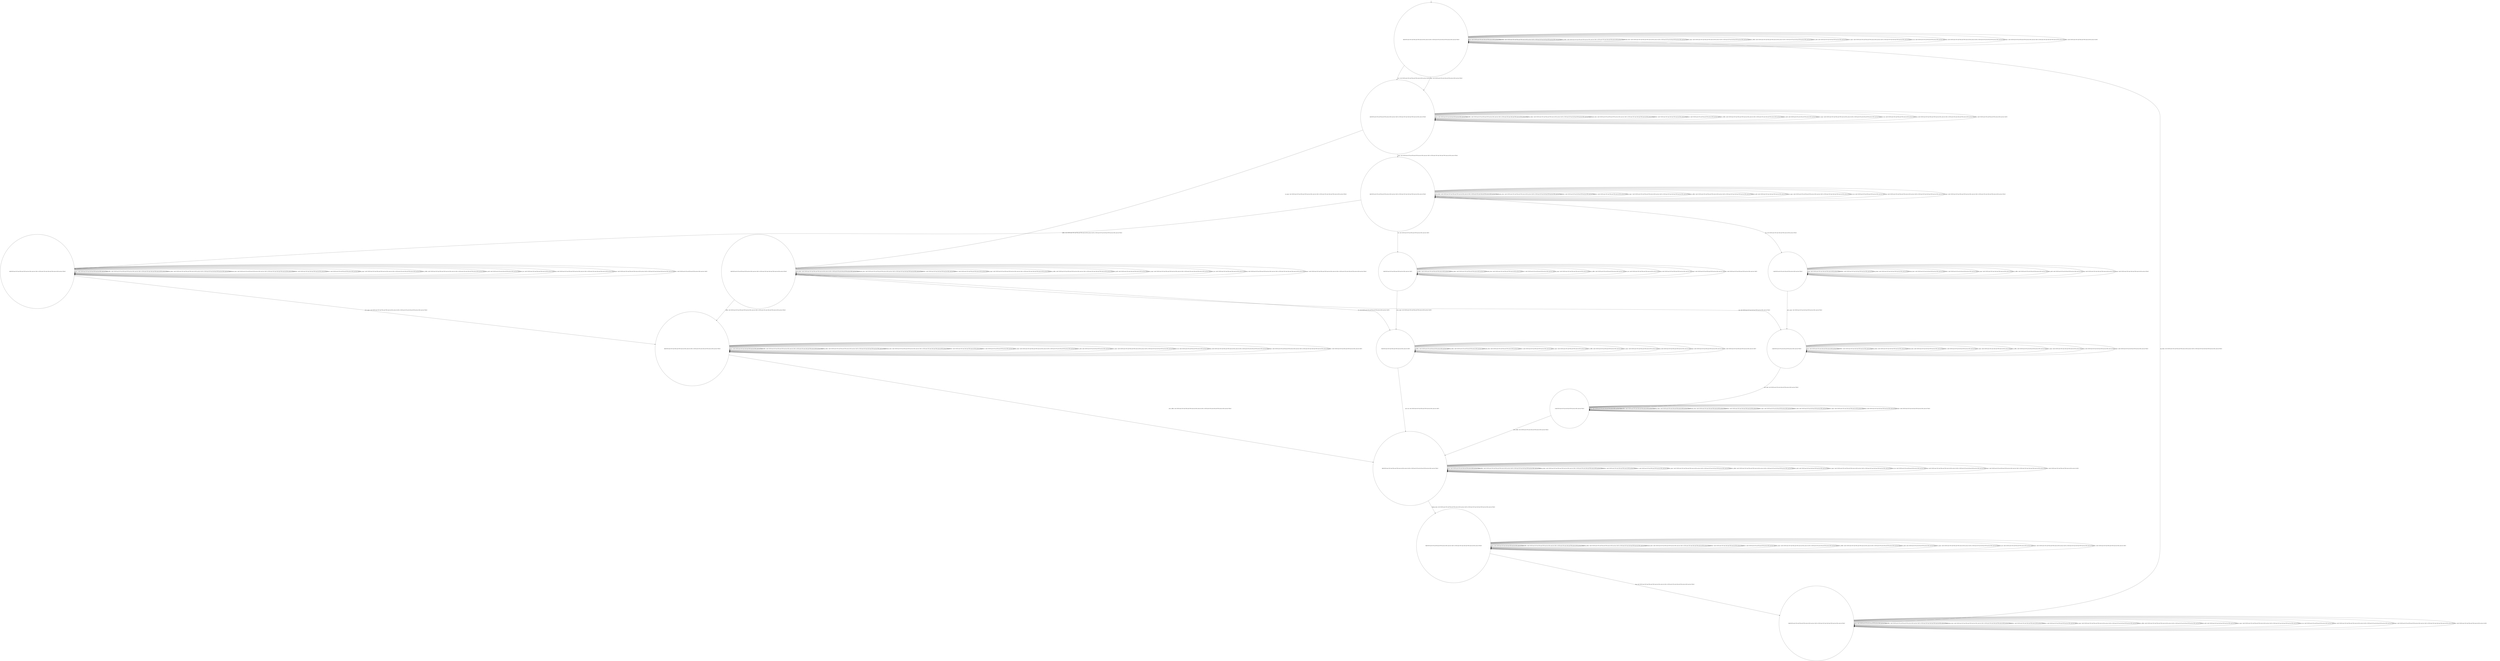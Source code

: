 digraph g {
	edge [lblstyle="above, sloped"];
	s0 [shape="circle" label="0@[((EUR and COF and TEA and TON and not DOL and not CAP) or (EUR and COF and CAP and TON and not DOL and not TEA))]"];
	s1 [shape="circle" label="1@[((EUR and COF and TEA and TON and not DOL and not CAP) or (EUR and COF and CAP and TON and not DOL and not TEA))]"];
	s2 [shape="circle" label="2@[((EUR and COF and TEA and TON and not DOL and not CAP) or (EUR and COF and CAP and TON and not DOL and not TEA))]"];
	s3 [shape="circle" label="3@[((EUR and COF and TEA and TON and not DOL and not CAP) or (EUR and COF and CAP and TON and not DOL and not TEA))]"];
	s4 [shape="circle" label="4@[((EUR and COF and TEA and TON and not DOL and not CAP) or (EUR and COF and CAP and TON and not DOL and not TEA))]"];
	s5 [shape="circle" label="5@[((EUR and COF and TEA and TON and not DOL and not CAP))]"];
	s6 [shape="circle" label="6@[((EUR and COF and TEA and TON and not DOL and not CAP) or (EUR and COF and CAP and TON and not DOL and not TEA))]"];
	s7 [shape="circle" label="7@[((EUR and COF and TEA and TON and not DOL and not CAP))]"];
	s8 [shape="circle" label="8@[((EUR and COF and TEA and TON and not DOL and not CAP) or (EUR and COF and CAP and TON and not DOL and not TEA))]"];
	s9 [shape="circle" label="9@[((EUR and COF and TEA and TON and not DOL and not CAP) or (EUR and COF and CAP and TON and not DOL and not TEA))]"];
	s10 [shape="circle" label="10@[((EUR and COF and TEA and TON and not DOL and not CAP) or (EUR and COF and CAP and TON and not DOL and not TEA))]"];
	s11 [shape="circle" label="11@[((EUR and COF and CAP and TON and not DOL and not TEA))]"];
	s12 [shape="circle" label="12@[((EUR and COF and CAP and TON and not DOL and not TEA))]"];
	s13 [shape="circle" label="13@[((EUR and COF and CAP and TON and not DOL and not TEA))]"];
	s0 -> s0 [label="cap / nok() [((EUR and COF and CAP and TON and not DOL and not TEA))]"];
	s0 -> s0 [label="coffee / nok() [((EUR and COF and TEA and TON and not DOL and not CAP) or (EUR and COF and CAP and TON and not DOL and not TEA))]"];
	s0 -> s0 [label="cup_taken / nok() [((EUR and COF and TEA and TON and not DOL and not CAP) or (EUR and COF and CAP and TON and not DOL and not TEA))]"];
	s0 -> s0 [label="display_done / nok() [((EUR and COF and TEA and TON and not DOL and not CAP) or (EUR and COF and CAP and TON and not DOL and not TEA))]"];
	s0 -> s1 [label="dollar / ok() [((EUR and COF and CAP and TON and not DOL and not TEA))]"];
	s0 -> s1 [label="euro / ok() [((EUR and COF and TEA and TON and not DOL and not CAP))]"];
	s0 -> s0 [label="no_sugar / nok() [((EUR and COF and TEA and TON and not DOL and not CAP) or (EUR and COF and CAP and TON and not DOL and not TEA))]"];
	s0 -> s0 [label="pour_coffee / nok() [((EUR and COF and TEA and TON and not DOL and not CAP) or (EUR and COF and CAP and TON and not DOL and not TEA))]"];
	s0 -> s0 [label="pour_milk / nok() [((EUR and COF and CAP and TON and not DOL and not TEA))]"];
	s0 -> s0 [label="pour_sugar / nok() [((EUR and COF and TEA and TON and not DOL and not CAP) or (EUR and COF and CAP and TON and not DOL and not TEA))]"];
	s0 -> s0 [label="pour_tea / nok() [((EUR and COF and TEA and TON and not DOL and not CAP))]"];
	s0 -> s0 [label="ring / nok() [((EUR and COF and TEA and TON and not DOL and not CAP) or (EUR and COF and CAP and TON and not DOL and not TEA))]"];
	s0 -> s0 [label="sugar / nok() [((EUR and COF and TEA and TON and not DOL and not CAP) or (EUR and COF and CAP and TON and not DOL and not TEA))]"];
	s0 -> s0 [label="tea / nok() [((EUR and COF and TEA and TON and not DOL and not CAP))]"];
	s1 -> s1 [label="cap / nok() [((EUR and COF and CAP and TON and not DOL and not TEA))]"];
	s1 -> s1 [label="coffee / nok() [((EUR and COF and TEA and TON and not DOL and not CAP) or (EUR and COF and CAP and TON and not DOL and not TEA))]"];
	s1 -> s1 [label="cup_taken / nok() [((EUR and COF and TEA and TON and not DOL and not CAP) or (EUR and COF and CAP and TON and not DOL and not TEA))]"];
	s1 -> s1 [label="display_done / nok() [((EUR and COF and TEA and TON and not DOL and not CAP) or (EUR and COF and CAP and TON and not DOL and not TEA))]"];
	s1 -> s1 [label="dollar / nok() [((EUR and COF and CAP and TON and not DOL and not TEA))]"];
	s1 -> s1 [label="euro / nok() [((EUR and COF and TEA and TON and not DOL and not CAP))]"];
	s1 -> s2 [label="no_sugar / ok() [((EUR and COF and TEA and TON and not DOL and not CAP) or (EUR and COF and CAP and TON and not DOL and not TEA))]"];
	s1 -> s1 [label="pour_coffee / nok() [((EUR and COF and TEA and TON and not DOL and not CAP) or (EUR and COF and CAP and TON and not DOL and not TEA))]"];
	s1 -> s1 [label="pour_milk / nok() [((EUR and COF and CAP and TON and not DOL and not TEA))]"];
	s1 -> s1 [label="pour_sugar / nok() [((EUR and COF and TEA and TON and not DOL and not CAP) or (EUR and COF and CAP and TON and not DOL and not TEA))]"];
	s1 -> s1 [label="pour_tea / nok() [((EUR and COF and TEA and TON and not DOL and not CAP))]"];
	s1 -> s1 [label="ring / nok() [((EUR and COF and TEA and TON and not DOL and not CAP) or (EUR and COF and CAP and TON and not DOL and not TEA))]"];
	s1 -> s3 [label="sugar / ok() [((EUR and COF and TEA and TON and not DOL and not CAP) or (EUR and COF and CAP and TON and not DOL and not TEA))]"];
	s1 -> s1 [label="tea / nok() [((EUR and COF and TEA and TON and not DOL and not CAP))]"];
	s2 -> s12 [label="cap / ok() [((EUR and COF and CAP and TON and not DOL and not TEA))]"];
	s2 -> s6 [label="coffee / ok() [((EUR and COF and TEA and TON and not DOL and not CAP) or (EUR and COF and CAP and TON and not DOL and not TEA))]"];
	s2 -> s2 [label="cup_taken / nok() [((EUR and COF and TEA and TON and not DOL and not CAP) or (EUR and COF and CAP and TON and not DOL and not TEA))]"];
	s2 -> s2 [label="display_done / nok() [((EUR and COF and TEA and TON and not DOL and not CAP) or (EUR and COF and CAP and TON and not DOL and not TEA))]"];
	s2 -> s2 [label="dollar / nok() [((EUR and COF and CAP and TON and not DOL and not TEA))]"];
	s2 -> s2 [label="euro / nok() [((EUR and COF and TEA and TON and not DOL and not CAP))]"];
	s2 -> s2 [label="no_sugar / nok() [((EUR and COF and TEA and TON and not DOL and not CAP) or (EUR and COF and CAP and TON and not DOL and not TEA))]"];
	s2 -> s2 [label="pour_coffee / nok() [((EUR and COF and TEA and TON and not DOL and not CAP) or (EUR and COF and CAP and TON and not DOL and not TEA))]"];
	s2 -> s2 [label="pour_milk / nok() [((EUR and COF and CAP and TON and not DOL and not TEA))]"];
	s2 -> s2 [label="pour_sugar / nok() [((EUR and COF and TEA and TON and not DOL and not CAP) or (EUR and COF and CAP and TON and not DOL and not TEA))]"];
	s2 -> s2 [label="pour_tea / nok() [((EUR and COF and TEA and TON and not DOL and not CAP))]"];
	s2 -> s2 [label="ring / nok() [((EUR and COF and TEA and TON and not DOL and not CAP) or (EUR and COF and CAP and TON and not DOL and not TEA))]"];
	s2 -> s2 [label="sugar / void() [((EUR and COF and TEA and TON and not DOL and not CAP) or (EUR and COF and CAP and TON and not DOL and not TEA))]"];
	s2 -> s7 [label="tea / ok() [((EUR and COF and TEA and TON and not DOL and not CAP))]"];
	s3 -> s11 [label="cap / ok() [((EUR and COF and CAP and TON and not DOL and not TEA))]"];
	s3 -> s4 [label="coffee / ok() [((EUR and COF and TEA and TON and not DOL and not CAP) or (EUR and COF and CAP and TON and not DOL and not TEA))]"];
	s3 -> s3 [label="cup_taken / nok() [((EUR and COF and TEA and TON and not DOL and not CAP) or (EUR and COF and CAP and TON and not DOL and not TEA))]"];
	s3 -> s3 [label="display_done / nok() [((EUR and COF and TEA and TON and not DOL and not CAP) or (EUR and COF and CAP and TON and not DOL and not TEA))]"];
	s3 -> s3 [label="dollar / nok() [((EUR and COF and CAP and TON and not DOL and not TEA))]"];
	s3 -> s3 [label="euro / nok() [((EUR and COF and TEA and TON and not DOL and not CAP))]"];
	s3 -> s3 [label="no_sugar / void() [((EUR and COF and TEA and TON and not DOL and not CAP) or (EUR and COF and CAP and TON and not DOL and not TEA))]"];
	s3 -> s3 [label="pour_coffee / nok() [((EUR and COF and TEA and TON and not DOL and not CAP) or (EUR and COF and CAP and TON and not DOL and not TEA))]"];
	s3 -> s3 [label="pour_milk / nok() [((EUR and COF and CAP and TON and not DOL and not TEA))]"];
	s3 -> s3 [label="pour_sugar / nok() [((EUR and COF and TEA and TON and not DOL and not CAP) or (EUR and COF and CAP and TON and not DOL and not TEA))]"];
	s3 -> s3 [label="pour_tea / nok() [((EUR and COF and TEA and TON and not DOL and not CAP))]"];
	s3 -> s3 [label="ring / nok() [((EUR and COF and TEA and TON and not DOL and not CAP) or (EUR and COF and CAP and TON and not DOL and not TEA))]"];
	s3 -> s3 [label="sugar / nok() [((EUR and COF and TEA and TON and not DOL and not CAP) or (EUR and COF and CAP and TON and not DOL and not TEA))]"];
	s3 -> s5 [label="tea / ok() [((EUR and COF and TEA and TON and not DOL and not CAP))]"];
	s4 -> s4 [label="cap / void() [((EUR and COF and CAP and TON and not DOL and not TEA))]"];
	s4 -> s4 [label="coffee / nok() [((EUR and COF and TEA and TON and not DOL and not CAP) or (EUR and COF and CAP and TON and not DOL and not TEA))]"];
	s4 -> s4 [label="cup_taken / nok() [((EUR and COF and TEA and TON and not DOL and not CAP) or (EUR and COF and CAP and TON and not DOL and not TEA))]"];
	s4 -> s4 [label="display_done / nok() [((EUR and COF and TEA and TON and not DOL and not CAP) or (EUR and COF and CAP and TON and not DOL and not TEA))]"];
	s4 -> s4 [label="dollar / nok() [((EUR and COF and CAP and TON and not DOL and not TEA))]"];
	s4 -> s4 [label="euro / nok() [((EUR and COF and TEA and TON and not DOL and not CAP))]"];
	s4 -> s4 [label="no_sugar / nok() [((EUR and COF and TEA and TON and not DOL and not CAP) or (EUR and COF and CAP and TON and not DOL and not TEA))]"];
	s4 -> s4 [label="pour_coffee / nok() [((EUR and COF and TEA and TON and not DOL and not CAP) or (EUR and COF and CAP and TON and not DOL and not TEA))]"];
	s4 -> s4 [label="pour_milk / nok() [((EUR and COF and CAP and TON and not DOL and not TEA))]"];
	s4 -> s6 [label="pour_sugar / ok() [((EUR and COF and TEA and TON and not DOL and not CAP) or (EUR and COF and CAP and TON and not DOL and not TEA))]"];
	s4 -> s4 [label="pour_tea / nok() [((EUR and COF and TEA and TON and not DOL and not CAP))]"];
	s4 -> s4 [label="ring / nok() [((EUR and COF and TEA and TON and not DOL and not CAP) or (EUR and COF and CAP and TON and not DOL and not TEA))]"];
	s4 -> s4 [label="sugar / nok() [((EUR and COF and TEA and TON and not DOL and not CAP) or (EUR and COF and CAP and TON and not DOL and not TEA))]"];
	s4 -> s4 [label="tea / void() [((EUR and COF and TEA and TON and not DOL and not CAP))]"];
	s5 -> s5 [label="coffee / void() [((EUR and COF and TEA and TON and not DOL and not CAP))]"];
	s5 -> s5 [label="cup_taken / nok() [((EUR and COF and TEA and TON and not DOL and not CAP))]"];
	s5 -> s5 [label="display_done / nok() [((EUR and COF and TEA and TON and not DOL and not CAP))]"];
	s5 -> s5 [label="euro / nok() [((EUR and COF and TEA and TON and not DOL and not CAP))]"];
	s5 -> s5 [label="no_sugar / nok() [((EUR and COF and TEA and TON and not DOL and not CAP))]"];
	s5 -> s5 [label="pour_coffee / nok() [((EUR and COF and TEA and TON and not DOL and not CAP))]"];
	s5 -> s7 [label="pour_sugar / ok() [((EUR and COF and TEA and TON and not DOL and not CAP))]"];
	s5 -> s5 [label="pour_tea / nok() [((EUR and COF and TEA and TON and not DOL and not CAP))]"];
	s5 -> s5 [label="ring / nok() [((EUR and COF and TEA and TON and not DOL and not CAP))]"];
	s5 -> s5 [label="sugar / nok() [((EUR and COF and TEA and TON and not DOL and not CAP))]"];
	s5 -> s5 [label="tea / nok() [((EUR and COF and TEA and TON and not DOL and not CAP))]"];
	s6 -> s6 [label="cap / void() [((EUR and COF and CAP and TON and not DOL and not TEA))]"];
	s6 -> s6 [label="coffee / nok() [((EUR and COF and TEA and TON and not DOL and not CAP) or (EUR and COF and CAP and TON and not DOL and not TEA))]"];
	s6 -> s6 [label="cup_taken / nok() [((EUR and COF and TEA and TON and not DOL and not CAP) or (EUR and COF and CAP and TON and not DOL and not TEA))]"];
	s6 -> s6 [label="display_done / nok() [((EUR and COF and TEA and TON and not DOL and not CAP) or (EUR and COF and CAP and TON and not DOL and not TEA))]"];
	s6 -> s6 [label="dollar / nok() [((EUR and COF and CAP and TON and not DOL and not TEA))]"];
	s6 -> s6 [label="euro / nok() [((EUR and COF and TEA and TON and not DOL and not CAP))]"];
	s6 -> s6 [label="no_sugar / nok() [((EUR and COF and TEA and TON and not DOL and not CAP) or (EUR and COF and CAP and TON and not DOL and not TEA))]"];
	s6 -> s8 [label="pour_coffee / ok() [((EUR and COF and TEA and TON and not DOL and not CAP) or (EUR and COF and CAP and TON and not DOL and not TEA))]"];
	s6 -> s6 [label="pour_milk / nok() [((EUR and COF and CAP and TON and not DOL and not TEA))]"];
	s6 -> s6 [label="pour_sugar / nok() [((EUR and COF and TEA and TON and not DOL and not CAP) or (EUR and COF and CAP and TON and not DOL and not TEA))]"];
	s6 -> s6 [label="pour_tea / nok() [((EUR and COF and TEA and TON and not DOL and not CAP))]"];
	s6 -> s6 [label="ring / nok() [((EUR and COF and TEA and TON and not DOL and not CAP) or (EUR and COF and CAP and TON and not DOL and not TEA))]"];
	s6 -> s6 [label="sugar / nok() [((EUR and COF and TEA and TON and not DOL and not CAP) or (EUR and COF and CAP and TON and not DOL and not TEA))]"];
	s6 -> s6 [label="tea / void() [((EUR and COF and TEA and TON and not DOL and not CAP))]"];
	s7 -> s7 [label="coffee / void() [((EUR and COF and TEA and TON and not DOL and not CAP))]"];
	s7 -> s7 [label="cup_taken / nok() [((EUR and COF and TEA and TON and not DOL and not CAP))]"];
	s7 -> s7 [label="display_done / nok() [((EUR and COF and TEA and TON and not DOL and not CAP))]"];
	s7 -> s7 [label="euro / nok() [((EUR and COF and TEA and TON and not DOL and not CAP))]"];
	s7 -> s7 [label="no_sugar / nok() [((EUR and COF and TEA and TON and not DOL and not CAP))]"];
	s7 -> s7 [label="pour_coffee / nok() [((EUR and COF and TEA and TON and not DOL and not CAP))]"];
	s7 -> s7 [label="pour_sugar / nok() [((EUR and COF and TEA and TON and not DOL and not CAP))]"];
	s7 -> s8 [label="pour_tea / ok() [((EUR and COF and TEA and TON and not DOL and not CAP))]"];
	s7 -> s7 [label="ring / nok() [((EUR and COF and TEA and TON and not DOL and not CAP))]"];
	s7 -> s7 [label="sugar / nok() [((EUR and COF and TEA and TON and not DOL and not CAP))]"];
	s7 -> s7 [label="tea / nok() [((EUR and COF and TEA and TON and not DOL and not CAP))]"];
	s8 -> s8 [label="cap / nok() [((EUR and COF and CAP and TON and not DOL and not TEA))]"];
	s8 -> s8 [label="coffee / nok() [((EUR and COF and TEA and TON and not DOL and not CAP) or (EUR and COF and CAP and TON and not DOL and not TEA))]"];
	s8 -> s8 [label="cup_taken / nok() [((EUR and COF and TEA and TON and not DOL and not CAP) or (EUR and COF and CAP and TON and not DOL and not TEA))]"];
	s8 -> s9 [label="display_done / ok() [((EUR and COF and TEA and TON and not DOL and not CAP) or (EUR and COF and CAP and TON and not DOL and not TEA))]"];
	s8 -> s8 [label="dollar / nok() [((EUR and COF and CAP and TON and not DOL and not TEA))]"];
	s8 -> s8 [label="euro / nok() [((EUR and COF and TEA and TON and not DOL and not CAP))]"];
	s8 -> s8 [label="no_sugar / nok() [((EUR and COF and TEA and TON and not DOL and not CAP) or (EUR and COF and CAP and TON and not DOL and not TEA))]"];
	s8 -> s8 [label="pour_coffee / nok() [((EUR and COF and TEA and TON and not DOL and not CAP) or (EUR and COF and CAP and TON and not DOL and not TEA))]"];
	s8 -> s8 [label="pour_milk / nok() [((EUR and COF and CAP and TON and not DOL and not TEA))]"];
	s8 -> s8 [label="pour_sugar / nok() [((EUR and COF and TEA and TON and not DOL and not CAP) or (EUR and COF and CAP and TON and not DOL and not TEA))]"];
	s8 -> s8 [label="pour_tea / nok() [((EUR and COF and TEA and TON and not DOL and not CAP))]"];
	s8 -> s8 [label="ring / nok() [((EUR and COF and TEA and TON and not DOL and not CAP) or (EUR and COF and CAP and TON and not DOL and not TEA))]"];
	s8 -> s8 [label="sugar / nok() [((EUR and COF and TEA and TON and not DOL and not CAP) or (EUR and COF and CAP and TON and not DOL and not TEA))]"];
	s8 -> s8 [label="tea / nok() [((EUR and COF and TEA and TON and not DOL and not CAP))]"];
	s9 -> s9 [label="cap / nok() [((EUR and COF and CAP and TON and not DOL and not TEA))]"];
	s9 -> s9 [label="coffee / nok() [((EUR and COF and TEA and TON and not DOL and not CAP) or (EUR and COF and CAP and TON and not DOL and not TEA))]"];
	s9 -> s9 [label="cup_taken / nok() [((EUR and COF and TEA and TON and not DOL and not CAP) or (EUR and COF and CAP and TON and not DOL and not TEA))]"];
	s9 -> s9 [label="display_done / nok() [((EUR and COF and TEA and TON and not DOL and not CAP) or (EUR and COF and CAP and TON and not DOL and not TEA))]"];
	s9 -> s9 [label="dollar / nok() [((EUR and COF and CAP and TON and not DOL and not TEA))]"];
	s9 -> s9 [label="euro / nok() [((EUR and COF and TEA and TON and not DOL and not CAP))]"];
	s9 -> s9 [label="no_sugar / nok() [((EUR and COF and TEA and TON and not DOL and not CAP) or (EUR and COF and CAP and TON and not DOL and not TEA))]"];
	s9 -> s9 [label="pour_coffee / nok() [((EUR and COF and TEA and TON and not DOL and not CAP) or (EUR and COF and CAP and TON and not DOL and not TEA))]"];
	s9 -> s9 [label="pour_milk / nok() [((EUR and COF and CAP and TON and not DOL and not TEA))]"];
	s9 -> s9 [label="pour_sugar / nok() [((EUR and COF and TEA and TON and not DOL and not CAP) or (EUR and COF and CAP and TON and not DOL and not TEA))]"];
	s9 -> s9 [label="pour_tea / nok() [((EUR and COF and TEA and TON and not DOL and not CAP))]"];
	s9 -> s10 [label="ring / ok() [((EUR and COF and TEA and TON and not DOL and not CAP) or (EUR and COF and CAP and TON and not DOL and not TEA))]"];
	s9 -> s9 [label="sugar / nok() [((EUR and COF and TEA and TON and not DOL and not CAP) or (EUR and COF and CAP and TON and not DOL and not TEA))]"];
	s9 -> s9 [label="tea / nok() [((EUR and COF and TEA and TON and not DOL and not CAP))]"];
	s10 -> s10 [label="cap / nok() [((EUR and COF and CAP and TON and not DOL and not TEA))]"];
	s10 -> s10 [label="coffee / nok() [((EUR and COF and TEA and TON and not DOL and not CAP) or (EUR and COF and CAP and TON and not DOL and not TEA))]"];
	s10 -> s0 [label="cup_taken / ok() [((EUR and COF and TEA and TON and not DOL and not CAP) or (EUR and COF and CAP and TON and not DOL and not TEA))]"];
	s10 -> s10 [label="display_done / nok() [((EUR and COF and TEA and TON and not DOL and not CAP) or (EUR and COF and CAP and TON and not DOL and not TEA))]"];
	s10 -> s10 [label="dollar / nok() [((EUR and COF and CAP and TON and not DOL and not TEA))]"];
	s10 -> s10 [label="euro / nok() [((EUR and COF and TEA and TON and not DOL and not CAP))]"];
	s10 -> s10 [label="no_sugar / nok() [((EUR and COF and TEA and TON and not DOL and not CAP) or (EUR and COF and CAP and TON and not DOL and not TEA))]"];
	s10 -> s10 [label="pour_coffee / nok() [((EUR and COF and TEA and TON and not DOL and not CAP) or (EUR and COF and CAP and TON and not DOL and not TEA))]"];
	s10 -> s10 [label="pour_milk / nok() [((EUR and COF and CAP and TON and not DOL and not TEA))]"];
	s10 -> s10 [label="pour_sugar / nok() [((EUR and COF and TEA and TON and not DOL and not CAP) or (EUR and COF and CAP and TON and not DOL and not TEA))]"];
	s10 -> s10 [label="pour_tea / nok() [((EUR and COF and TEA and TON and not DOL and not CAP))]"];
	s10 -> s10 [label="ring / nok() [((EUR and COF and TEA and TON and not DOL and not CAP) or (EUR and COF and CAP and TON and not DOL and not TEA))]"];
	s10 -> s10 [label="sugar / nok() [((EUR and COF and TEA and TON and not DOL and not CAP) or (EUR and COF and CAP and TON and not DOL and not TEA))]"];
	s10 -> s10 [label="tea / nok() [((EUR and COF and TEA and TON and not DOL and not CAP))]"];
	s11 -> s11 [label="cap / nok() [((EUR and COF and CAP and TON and not DOL and not TEA))]"];
	s11 -> s11 [label="coffee / void() [((EUR and COF and CAP and TON and not DOL and not TEA))]"];
	s11 -> s11 [label="cup_taken / nok() [((EUR and COF and CAP and TON and not DOL and not TEA))]"];
	s11 -> s11 [label="display_done / nok() [((EUR and COF and CAP and TON and not DOL and not TEA))]"];
	s11 -> s11 [label="dollar / nok() [((EUR and COF and CAP and TON and not DOL and not TEA))]"];
	s11 -> s11 [label="no_sugar / nok() [((EUR and COF and CAP and TON and not DOL and not TEA))]"];
	s11 -> s11 [label="pour_coffee / nok() [((EUR and COF and CAP and TON and not DOL and not TEA))]"];
	s11 -> s11 [label="pour_milk / nok() [((EUR and COF and CAP and TON and not DOL and not TEA))]"];
	s11 -> s12 [label="pour_sugar / ok() [((EUR and COF and CAP and TON and not DOL and not TEA))]"];
	s11 -> s11 [label="ring / nok() [((EUR and COF and CAP and TON and not DOL and not TEA))]"];
	s11 -> s11 [label="sugar / nok() [((EUR and COF and CAP and TON and not DOL and not TEA))]"];
	s12 -> s12 [label="cap / nok() [((EUR and COF and CAP and TON and not DOL and not TEA))]"];
	s12 -> s12 [label="coffee / void() [((EUR and COF and CAP and TON and not DOL and not TEA))]"];
	s12 -> s12 [label="cup_taken / nok() [((EUR and COF and CAP and TON and not DOL and not TEA))]"];
	s12 -> s12 [label="display_done / nok() [((EUR and COF and CAP and TON and not DOL and not TEA))]"];
	s12 -> s12 [label="dollar / nok() [((EUR and COF and CAP and TON and not DOL and not TEA))]"];
	s12 -> s12 [label="no_sugar / nok() [((EUR and COF and CAP and TON and not DOL and not TEA))]"];
	s12 -> s12 [label="pour_coffee / nok() [((EUR and COF and CAP and TON and not DOL and not TEA))]"];
	s12 -> s13 [label="pour_milk / ok() [((EUR and COF and CAP and TON and not DOL and not TEA))]"];
	s12 -> s12 [label="pour_sugar / nok() [((EUR and COF and CAP and TON and not DOL and not TEA))]"];
	s12 -> s12 [label="ring / nok() [((EUR and COF and CAP and TON and not DOL and not TEA))]"];
	s12 -> s12 [label="sugar / nok() [((EUR and COF and CAP and TON and not DOL and not TEA))]"];
	s13 -> s13 [label="cap / nok() [((EUR and COF and CAP and TON and not DOL and not TEA))]"];
	s13 -> s13 [label="coffee / nok() [((EUR and COF and CAP and TON and not DOL and not TEA))]"];
	s13 -> s13 [label="cup_taken / nok() [((EUR and COF and CAP and TON and not DOL and not TEA))]"];
	s13 -> s13 [label="display_done / nok() [((EUR and COF and CAP and TON and not DOL and not TEA))]"];
	s13 -> s13 [label="dollar / nok() [((EUR and COF and CAP and TON and not DOL and not TEA))]"];
	s13 -> s13 [label="no_sugar / nok() [((EUR and COF and CAP and TON and not DOL and not TEA))]"];
	s13 -> s8 [label="pour_coffee / ok() [((EUR and COF and CAP and TON and not DOL and not TEA))]"];
	s13 -> s13 [label="pour_milk / nok() [((EUR and COF and CAP and TON and not DOL and not TEA))]"];
	s13 -> s13 [label="pour_sugar / nok() [((EUR and COF and CAP and TON and not DOL and not TEA))]"];
	s13 -> s13 [label="ring / nok() [((EUR and COF and CAP and TON and not DOL and not TEA))]"];
	s13 -> s13 [label="sugar / nok() [((EUR and COF and CAP and TON and not DOL and not TEA))]"];
	__start0 [label="" shape="none" width="0" height="0"];
	__start0 -> s0;
}